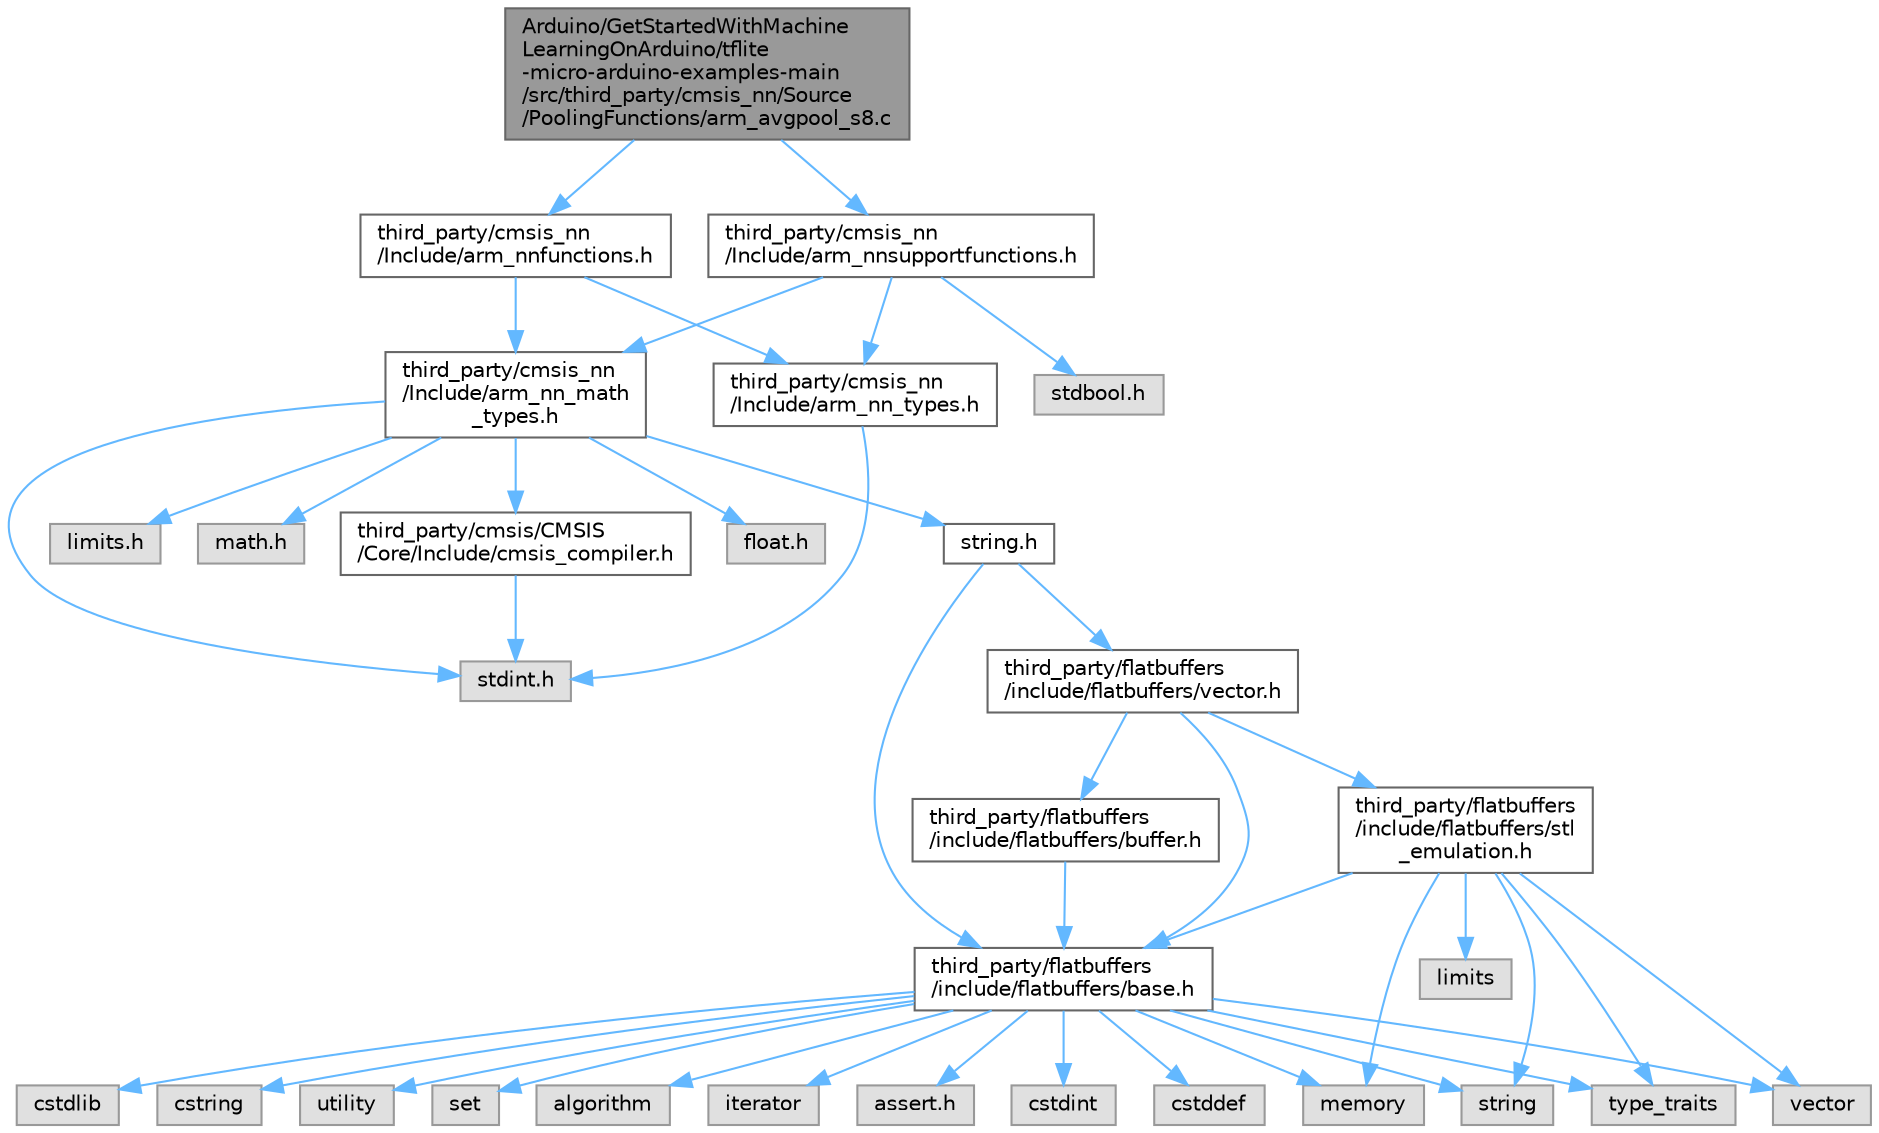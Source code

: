 digraph "Arduino/GetStartedWithMachineLearningOnArduino/tflite-micro-arduino-examples-main/src/third_party/cmsis_nn/Source/PoolingFunctions/arm_avgpool_s8.c"
{
 // LATEX_PDF_SIZE
  bgcolor="transparent";
  edge [fontname=Helvetica,fontsize=10,labelfontname=Helvetica,labelfontsize=10];
  node [fontname=Helvetica,fontsize=10,shape=box,height=0.2,width=0.4];
  Node1 [id="Node000001",label="Arduino/GetStartedWithMachine\lLearningOnArduino/tflite\l-micro-arduino-examples-main\l/src/third_party/cmsis_nn/Source\l/PoolingFunctions/arm_avgpool_s8.c",height=0.2,width=0.4,color="gray40", fillcolor="grey60", style="filled", fontcolor="black",tooltip=" "];
  Node1 -> Node2 [id="edge1_Node000001_Node000002",color="steelblue1",style="solid",tooltip=" "];
  Node2 [id="Node000002",label="third_party/cmsis_nn\l/Include/arm_nnfunctions.h",height=0.2,width=0.4,color="grey40", fillcolor="white", style="filled",URL="$_arduino_2_get_started_with_machine_learning_on_arduino_2tflite-micro-arduino-examples-main_2srcbed6136de05c6e069de3710a56d1390e.html",tooltip=" "];
  Node2 -> Node3 [id="edge2_Node000002_Node000003",color="steelblue1",style="solid",tooltip=" "];
  Node3 [id="Node000003",label="third_party/cmsis_nn\l/Include/arm_nn_math\l_types.h",height=0.2,width=0.4,color="grey40", fillcolor="white", style="filled",URL="$_arduino_2_get_started_with_machine_learning_on_arduino_2tflite-micro-arduino-examples-main_2src94b17e0c9eb159f6604b7500918c7321.html",tooltip=" "];
  Node3 -> Node4 [id="edge3_Node000003_Node000004",color="steelblue1",style="solid",tooltip=" "];
  Node4 [id="Node000004",label="float.h",height=0.2,width=0.4,color="grey60", fillcolor="#E0E0E0", style="filled",tooltip=" "];
  Node3 -> Node5 [id="edge4_Node000003_Node000005",color="steelblue1",style="solid",tooltip=" "];
  Node5 [id="Node000005",label="limits.h",height=0.2,width=0.4,color="grey60", fillcolor="#E0E0E0", style="filled",tooltip=" "];
  Node3 -> Node6 [id="edge5_Node000003_Node000006",color="steelblue1",style="solid",tooltip=" "];
  Node6 [id="Node000006",label="math.h",height=0.2,width=0.4,color="grey60", fillcolor="#E0E0E0", style="filled",tooltip=" "];
  Node3 -> Node7 [id="edge6_Node000003_Node000007",color="steelblue1",style="solid",tooltip=" "];
  Node7 [id="Node000007",label="stdint.h",height=0.2,width=0.4,color="grey60", fillcolor="#E0E0E0", style="filled",tooltip=" "];
  Node3 -> Node8 [id="edge7_Node000003_Node000008",color="steelblue1",style="solid",tooltip=" "];
  Node8 [id="Node000008",label="string.h",height=0.2,width=0.4,color="grey40", fillcolor="white", style="filled",URL="$string_8h.html",tooltip=" "];
  Node8 -> Node9 [id="edge8_Node000008_Node000009",color="steelblue1",style="solid",tooltip=" "];
  Node9 [id="Node000009",label="third_party/flatbuffers\l/include/flatbuffers/base.h",height=0.2,width=0.4,color="grey40", fillcolor="white", style="filled",URL="$base_8h.html",tooltip=" "];
  Node9 -> Node10 [id="edge9_Node000009_Node000010",color="steelblue1",style="solid",tooltip=" "];
  Node10 [id="Node000010",label="assert.h",height=0.2,width=0.4,color="grey60", fillcolor="#E0E0E0", style="filled",tooltip=" "];
  Node9 -> Node11 [id="edge10_Node000009_Node000011",color="steelblue1",style="solid",tooltip=" "];
  Node11 [id="Node000011",label="cstdint",height=0.2,width=0.4,color="grey60", fillcolor="#E0E0E0", style="filled",tooltip=" "];
  Node9 -> Node12 [id="edge11_Node000009_Node000012",color="steelblue1",style="solid",tooltip=" "];
  Node12 [id="Node000012",label="cstddef",height=0.2,width=0.4,color="grey60", fillcolor="#E0E0E0", style="filled",tooltip=" "];
  Node9 -> Node13 [id="edge12_Node000009_Node000013",color="steelblue1",style="solid",tooltip=" "];
  Node13 [id="Node000013",label="cstdlib",height=0.2,width=0.4,color="grey60", fillcolor="#E0E0E0", style="filled",tooltip=" "];
  Node9 -> Node14 [id="edge13_Node000009_Node000014",color="steelblue1",style="solid",tooltip=" "];
  Node14 [id="Node000014",label="cstring",height=0.2,width=0.4,color="grey60", fillcolor="#E0E0E0", style="filled",tooltip=" "];
  Node9 -> Node15 [id="edge14_Node000009_Node000015",color="steelblue1",style="solid",tooltip=" "];
  Node15 [id="Node000015",label="utility",height=0.2,width=0.4,color="grey60", fillcolor="#E0E0E0", style="filled",tooltip=" "];
  Node9 -> Node16 [id="edge15_Node000009_Node000016",color="steelblue1",style="solid",tooltip=" "];
  Node16 [id="Node000016",label="string",height=0.2,width=0.4,color="grey60", fillcolor="#E0E0E0", style="filled",tooltip=" "];
  Node9 -> Node17 [id="edge16_Node000009_Node000017",color="steelblue1",style="solid",tooltip=" "];
  Node17 [id="Node000017",label="type_traits",height=0.2,width=0.4,color="grey60", fillcolor="#E0E0E0", style="filled",tooltip=" "];
  Node9 -> Node18 [id="edge17_Node000009_Node000018",color="steelblue1",style="solid",tooltip=" "];
  Node18 [id="Node000018",label="vector",height=0.2,width=0.4,color="grey60", fillcolor="#E0E0E0", style="filled",tooltip=" "];
  Node9 -> Node19 [id="edge18_Node000009_Node000019",color="steelblue1",style="solid",tooltip=" "];
  Node19 [id="Node000019",label="set",height=0.2,width=0.4,color="grey60", fillcolor="#E0E0E0", style="filled",tooltip=" "];
  Node9 -> Node20 [id="edge19_Node000009_Node000020",color="steelblue1",style="solid",tooltip=" "];
  Node20 [id="Node000020",label="algorithm",height=0.2,width=0.4,color="grey60", fillcolor="#E0E0E0", style="filled",tooltip=" "];
  Node9 -> Node21 [id="edge20_Node000009_Node000021",color="steelblue1",style="solid",tooltip=" "];
  Node21 [id="Node000021",label="iterator",height=0.2,width=0.4,color="grey60", fillcolor="#E0E0E0", style="filled",tooltip=" "];
  Node9 -> Node22 [id="edge21_Node000009_Node000022",color="steelblue1",style="solid",tooltip=" "];
  Node22 [id="Node000022",label="memory",height=0.2,width=0.4,color="grey60", fillcolor="#E0E0E0", style="filled",tooltip=" "];
  Node8 -> Node23 [id="edge22_Node000008_Node000023",color="steelblue1",style="solid",tooltip=" "];
  Node23 [id="Node000023",label="third_party/flatbuffers\l/include/flatbuffers/vector.h",height=0.2,width=0.4,color="grey40", fillcolor="white", style="filled",URL="$vector_8h.html",tooltip=" "];
  Node23 -> Node9 [id="edge23_Node000023_Node000009",color="steelblue1",style="solid",tooltip=" "];
  Node23 -> Node24 [id="edge24_Node000023_Node000024",color="steelblue1",style="solid",tooltip=" "];
  Node24 [id="Node000024",label="third_party/flatbuffers\l/include/flatbuffers/buffer.h",height=0.2,width=0.4,color="grey40", fillcolor="white", style="filled",URL="$buffer_8h.html",tooltip=" "];
  Node24 -> Node9 [id="edge25_Node000024_Node000009",color="steelblue1",style="solid",tooltip=" "];
  Node23 -> Node25 [id="edge26_Node000023_Node000025",color="steelblue1",style="solid",tooltip=" "];
  Node25 [id="Node000025",label="third_party/flatbuffers\l/include/flatbuffers/stl\l_emulation.h",height=0.2,width=0.4,color="grey40", fillcolor="white", style="filled",URL="$stl__emulation_8h.html",tooltip=" "];
  Node25 -> Node9 [id="edge27_Node000025_Node000009",color="steelblue1",style="solid",tooltip=" "];
  Node25 -> Node16 [id="edge28_Node000025_Node000016",color="steelblue1",style="solid",tooltip=" "];
  Node25 -> Node17 [id="edge29_Node000025_Node000017",color="steelblue1",style="solid",tooltip=" "];
  Node25 -> Node18 [id="edge30_Node000025_Node000018",color="steelblue1",style="solid",tooltip=" "];
  Node25 -> Node22 [id="edge31_Node000025_Node000022",color="steelblue1",style="solid",tooltip=" "];
  Node25 -> Node26 [id="edge32_Node000025_Node000026",color="steelblue1",style="solid",tooltip=" "];
  Node26 [id="Node000026",label="limits",height=0.2,width=0.4,color="grey60", fillcolor="#E0E0E0", style="filled",tooltip=" "];
  Node3 -> Node27 [id="edge33_Node000003_Node000027",color="steelblue1",style="solid",tooltip=" "];
  Node27 [id="Node000027",label="third_party/cmsis/CMSIS\l/Core/Include/cmsis_compiler.h",height=0.2,width=0.4,color="grey40", fillcolor="white", style="filled",URL="$_arduino_2_get_started_with_machine_learning_on_arduino_2tflite-micro-arduino-examples-main_2src5ce45edbb85082ed6ef1dc740df9f563.html",tooltip="CMSIS compiler generic header file."];
  Node27 -> Node7 [id="edge34_Node000027_Node000007",color="steelblue1",style="solid",tooltip=" "];
  Node2 -> Node28 [id="edge35_Node000002_Node000028",color="steelblue1",style="solid",tooltip=" "];
  Node28 [id="Node000028",label="third_party/cmsis_nn\l/Include/arm_nn_types.h",height=0.2,width=0.4,color="grey40", fillcolor="white", style="filled",URL="$_arduino_2_get_started_with_machine_learning_on_arduino_2tflite-micro-arduino-examples-main_2src46587c4dc2e3db511586752441e8c133.html",tooltip=" "];
  Node28 -> Node7 [id="edge36_Node000028_Node000007",color="steelblue1",style="solid",tooltip=" "];
  Node1 -> Node29 [id="edge37_Node000001_Node000029",color="steelblue1",style="solid",tooltip=" "];
  Node29 [id="Node000029",label="third_party/cmsis_nn\l/Include/arm_nnsupportfunctions.h",height=0.2,width=0.4,color="grey40", fillcolor="white", style="filled",URL="$_arduino_2_get_started_with_machine_learning_on_arduino_2tflite-micro-arduino-examples-main_2srca483f3a0b70809e1e7d38d8899ba563a.html",tooltip=" "];
  Node29 -> Node3 [id="edge38_Node000029_Node000003",color="steelblue1",style="solid",tooltip=" "];
  Node29 -> Node28 [id="edge39_Node000029_Node000028",color="steelblue1",style="solid",tooltip=" "];
  Node29 -> Node30 [id="edge40_Node000029_Node000030",color="steelblue1",style="solid",tooltip=" "];
  Node30 [id="Node000030",label="stdbool.h",height=0.2,width=0.4,color="grey60", fillcolor="#E0E0E0", style="filled",tooltip=" "];
}
